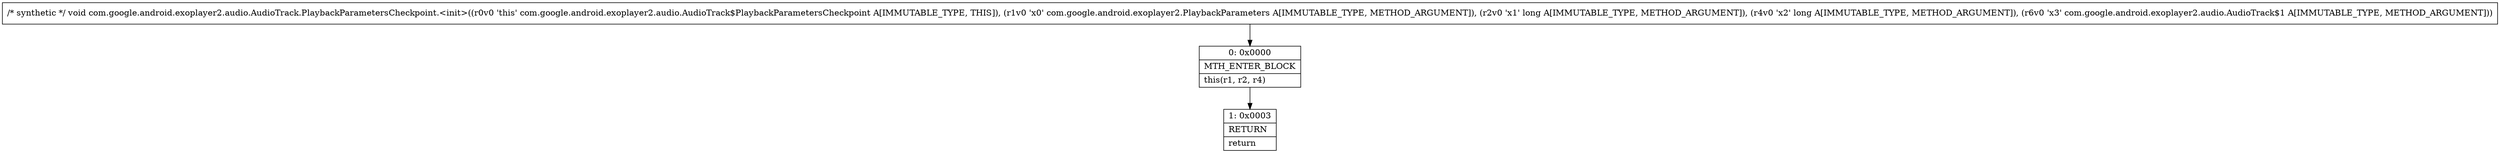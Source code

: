 digraph "CFG forcom.google.android.exoplayer2.audio.AudioTrack.PlaybackParametersCheckpoint.\<init\>(Lcom\/google\/android\/exoplayer2\/PlaybackParameters;JJLcom\/google\/android\/exoplayer2\/audio\/AudioTrack$1;)V" {
Node_0 [shape=record,label="{0\:\ 0x0000|MTH_ENTER_BLOCK\l|this(r1, r2, r4)\l}"];
Node_1 [shape=record,label="{1\:\ 0x0003|RETURN\l|return\l}"];
MethodNode[shape=record,label="{\/* synthetic *\/ void com.google.android.exoplayer2.audio.AudioTrack.PlaybackParametersCheckpoint.\<init\>((r0v0 'this' com.google.android.exoplayer2.audio.AudioTrack$PlaybackParametersCheckpoint A[IMMUTABLE_TYPE, THIS]), (r1v0 'x0' com.google.android.exoplayer2.PlaybackParameters A[IMMUTABLE_TYPE, METHOD_ARGUMENT]), (r2v0 'x1' long A[IMMUTABLE_TYPE, METHOD_ARGUMENT]), (r4v0 'x2' long A[IMMUTABLE_TYPE, METHOD_ARGUMENT]), (r6v0 'x3' com.google.android.exoplayer2.audio.AudioTrack$1 A[IMMUTABLE_TYPE, METHOD_ARGUMENT])) }"];
MethodNode -> Node_0;
Node_0 -> Node_1;
}

